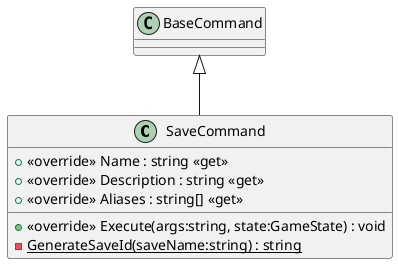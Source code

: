 @startuml
class SaveCommand {
    + <<override>> Name : string <<get>>
    + <<override>> Description : string <<get>>
    + <<override>> Aliases : string[] <<get>>
    + <<override>> Execute(args:string, state:GameState) : void
    - {static} GenerateSaveId(saveName:string) : string
}
BaseCommand <|-- SaveCommand
@enduml
